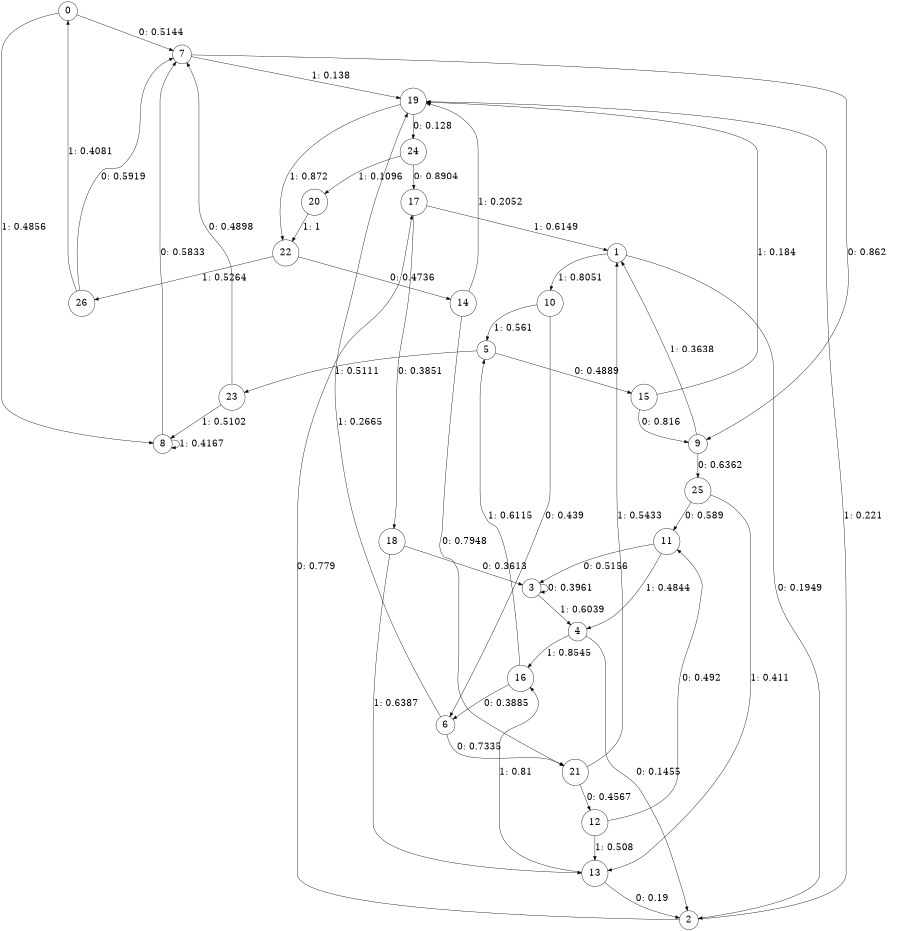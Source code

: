 digraph "ch2faceL6" {
size = "6,8.5";
ratio = "fill";
node [shape = circle];
node [fontsize = 24];
edge [fontsize = 24];
0 -> 7 [label = "0: 0.5144   "];
0 -> 8 [label = "1: 0.4856   "];
1 -> 2 [label = "0: 0.1949   "];
1 -> 10 [label = "1: 0.8051   "];
2 -> 17 [label = "0: 0.779    "];
2 -> 19 [label = "1: 0.221    "];
3 -> 3 [label = "0: 0.3961   "];
3 -> 4 [label = "1: 0.6039   "];
4 -> 2 [label = "0: 0.1455   "];
4 -> 16 [label = "1: 0.8545   "];
5 -> 15 [label = "0: 0.4889   "];
5 -> 23 [label = "1: 0.5111   "];
6 -> 21 [label = "0: 0.7335   "];
6 -> 19 [label = "1: 0.2665   "];
7 -> 9 [label = "0: 0.862    "];
7 -> 19 [label = "1: 0.138    "];
8 -> 7 [label = "0: 0.5833   "];
8 -> 8 [label = "1: 0.4167   "];
9 -> 25 [label = "0: 0.6362   "];
9 -> 1 [label = "1: 0.3638   "];
10 -> 6 [label = "0: 0.439    "];
10 -> 5 [label = "1: 0.561    "];
11 -> 3 [label = "0: 0.5156   "];
11 -> 4 [label = "1: 0.4844   "];
12 -> 11 [label = "0: 0.492    "];
12 -> 13 [label = "1: 0.508    "];
13 -> 2 [label = "0: 0.19     "];
13 -> 16 [label = "1: 0.81     "];
14 -> 21 [label = "0: 0.7948   "];
14 -> 19 [label = "1: 0.2052   "];
15 -> 9 [label = "0: 0.816    "];
15 -> 19 [label = "1: 0.184    "];
16 -> 6 [label = "0: 0.3885   "];
16 -> 5 [label = "1: 0.6115   "];
17 -> 18 [label = "0: 0.3851   "];
17 -> 1 [label = "1: 0.6149   "];
18 -> 3 [label = "0: 0.3613   "];
18 -> 13 [label = "1: 0.6387   "];
19 -> 24 [label = "0: 0.128    "];
19 -> 22 [label = "1: 0.872    "];
20 -> 22 [label = "1: 1        "];
21 -> 12 [label = "0: 0.4567   "];
21 -> 1 [label = "1: 0.5433   "];
22 -> 14 [label = "0: 0.4736   "];
22 -> 26 [label = "1: 0.5264   "];
23 -> 7 [label = "0: 0.4898   "];
23 -> 8 [label = "1: 0.5102   "];
24 -> 17 [label = "0: 0.8904   "];
24 -> 20 [label = "1: 0.1096   "];
25 -> 11 [label = "0: 0.589    "];
25 -> 13 [label = "1: 0.411    "];
26 -> 7 [label = "0: 0.5919   "];
26 -> 0 [label = "1: 0.4081   "];
}